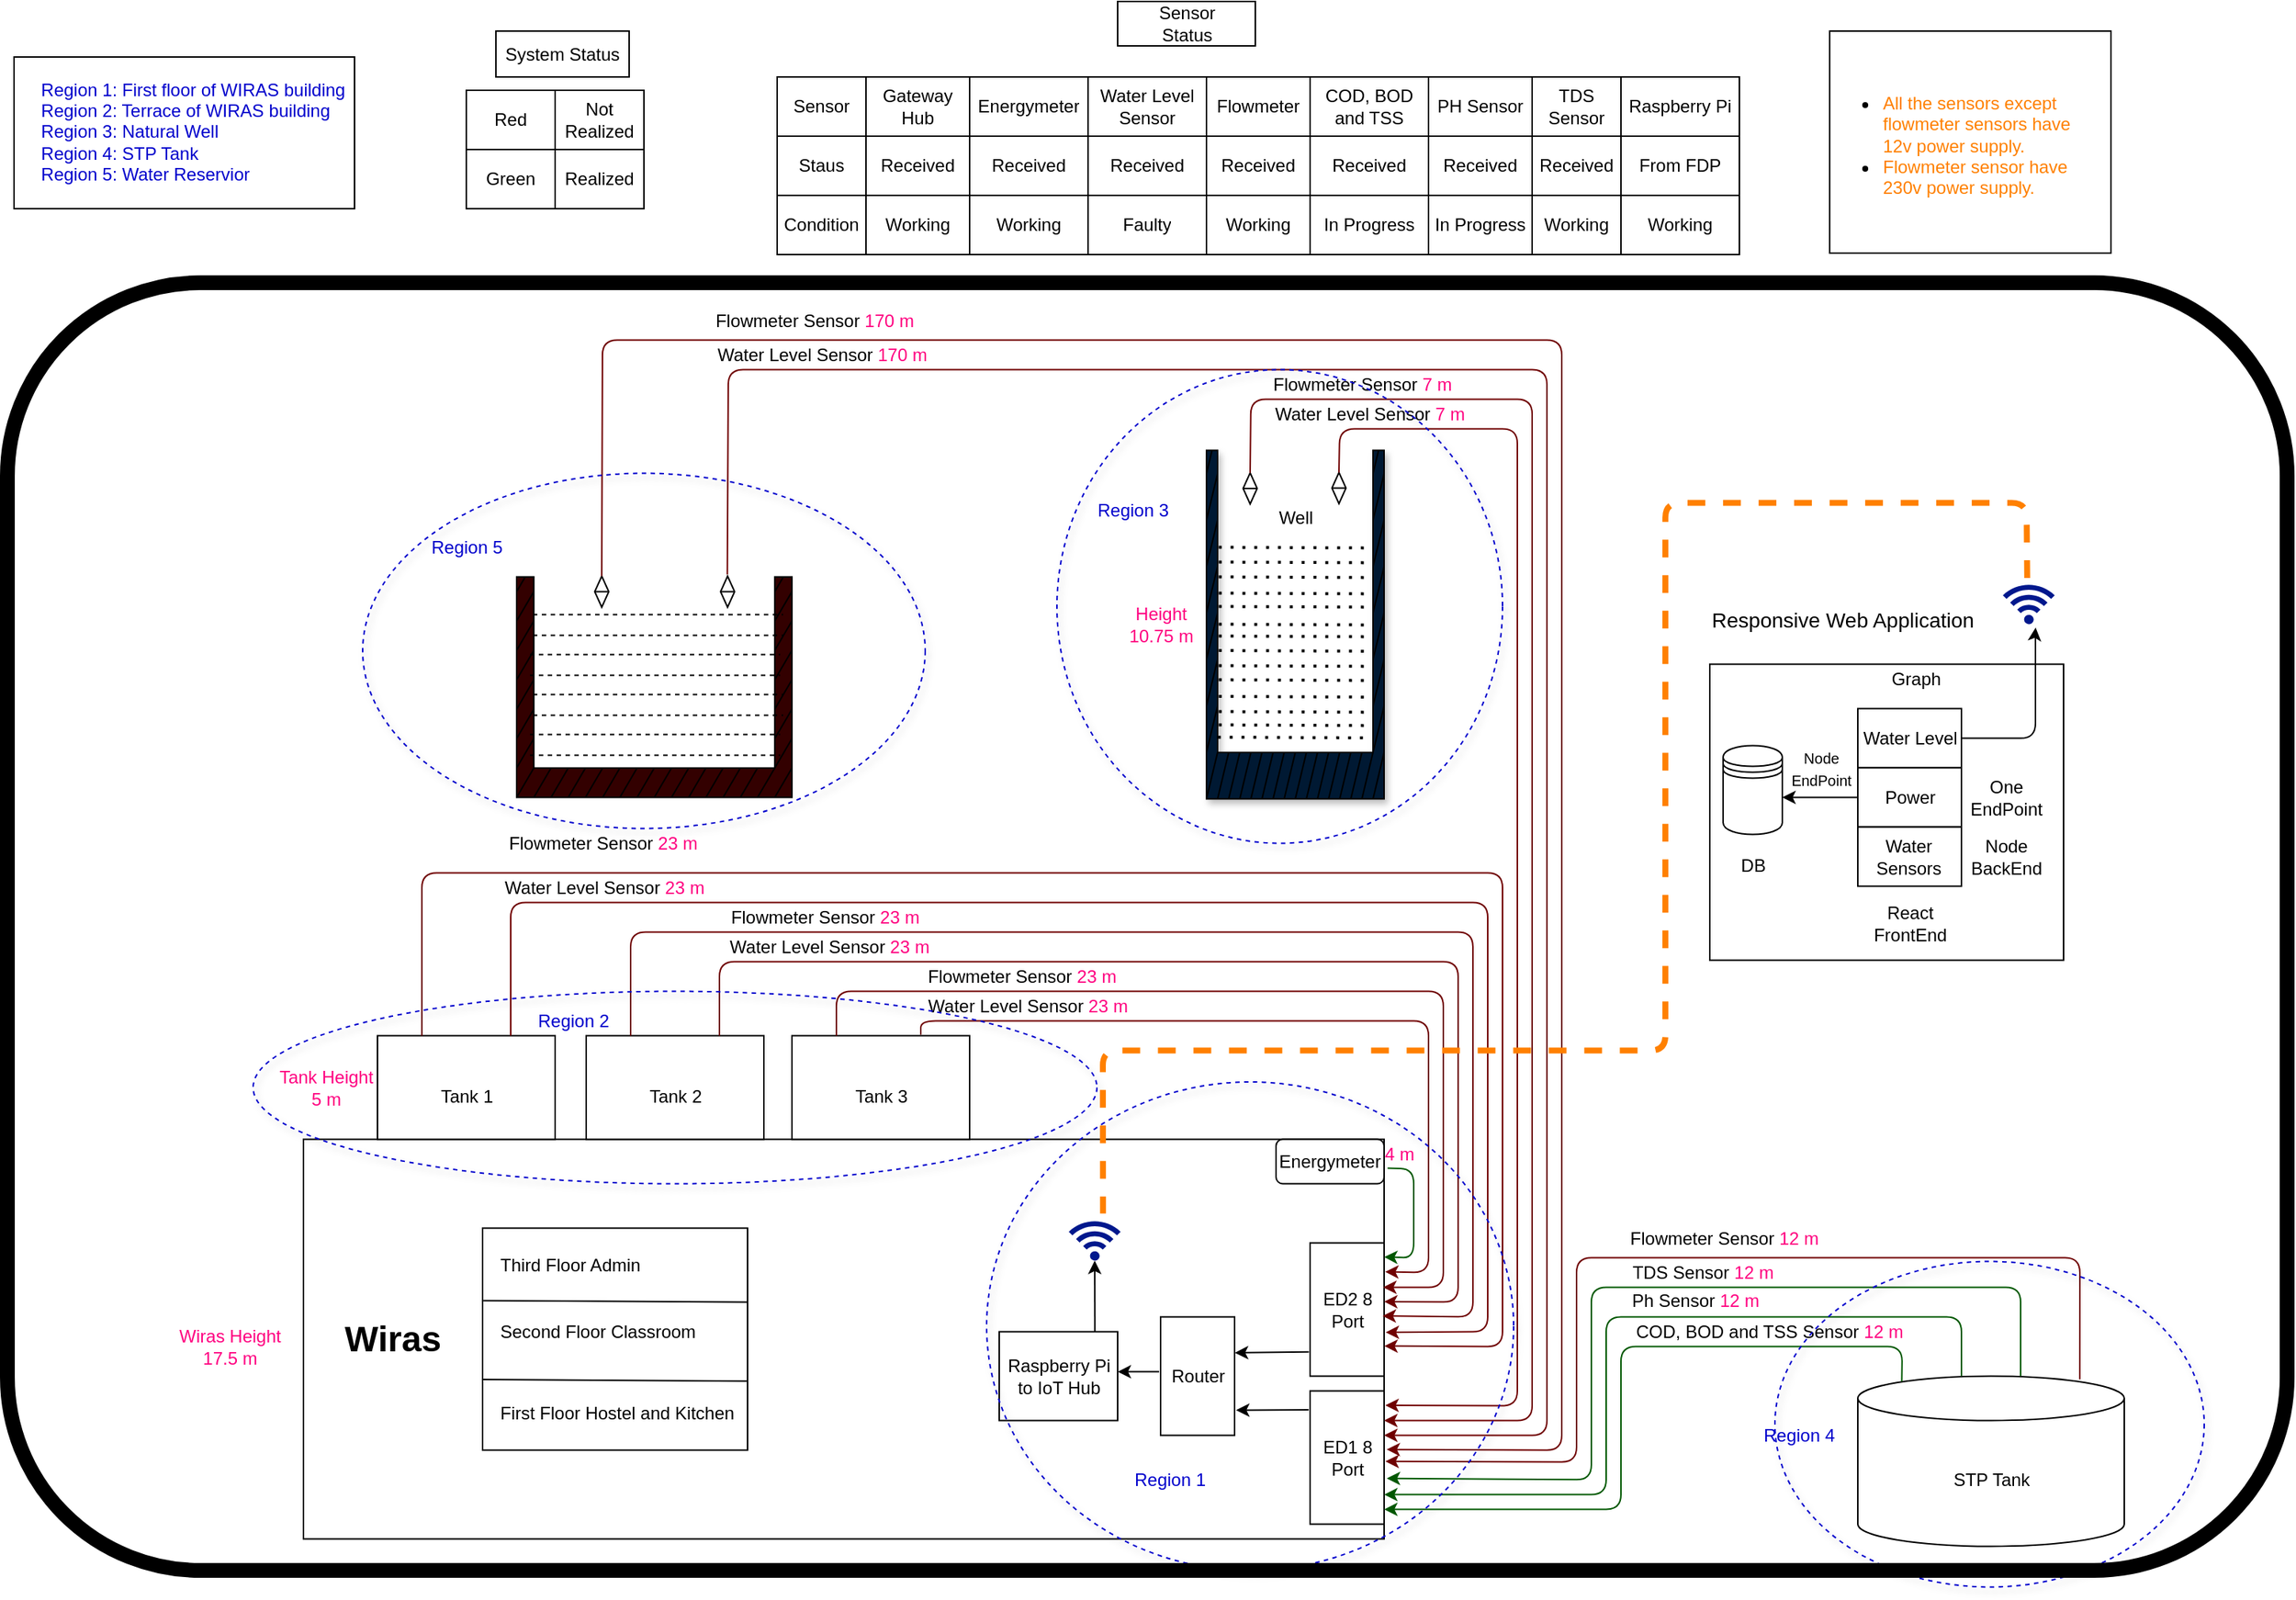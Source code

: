 <mxfile pages="1">
    <diagram id="kwumHu8r9ylj2fb_xfT_" name="Page-1">
        <mxGraphModel dx="2490" dy="956" grid="1" gridSize="10" guides="1" tooltips="1" connect="1" arrows="1" fold="1" page="1" pageScale="1" pageWidth="850" pageHeight="1100" background="#ffffff" math="0" shadow="0">
            <root>
                <mxCell id="0"/>
                <mxCell id="1" parent="0"/>
                <mxCell id="y8w2IBDmMbdYCL9vbUdV-152" value="" style="shape=mxgraph.pid.vessels.concrete_tank;html=1;align=center;verticalLabelPosition=bottom;verticalAlign=top;dashed=0;fillColor=#330000;" parent="1" vertex="1">
                    <mxGeometry x="-456" y="408.75" width="186" height="149" as="geometry"/>
                </mxCell>
                <mxCell id="y8w2IBDmMbdYCL9vbUdV-159" value="" style="shape=mxgraph.pid.vessels.concrete_tank;html=1;align=center;verticalLabelPosition=bottom;verticalAlign=top;dashed=0;shadow=1;fillColor=#001933;" parent="1" vertex="1">
                    <mxGeometry x="10" y="323.25" width="120" height="235.5" as="geometry"/>
                </mxCell>
                <mxCell id="y8w2IBDmMbdYCL9vbUdV-167" value="" style="endArrow=none;dashed=1;html=1;entryX=0.968;entryY=0.171;entryDx=0;entryDy=0;entryPerimeter=0;" parent="1" target="y8w2IBDmMbdYCL9vbUdV-152" edge="1">
                    <mxGeometry width="50" height="50" relative="1" as="geometry">
                        <mxPoint x="-445" y="434.25" as="sourcePoint"/>
                        <mxPoint x="-355" y="434.25" as="targetPoint"/>
                    </mxGeometry>
                </mxCell>
                <mxCell id="y8w2IBDmMbdYCL9vbUdV-168" value="" style="endArrow=none;dashed=1;html=1;entryX=0.968;entryY=0.171;entryDx=0;entryDy=0;entryPerimeter=0;" parent="1" edge="1">
                    <mxGeometry width="50" height="50" relative="1" as="geometry">
                        <mxPoint x="-445" y="448.25" as="sourcePoint"/>
                        <mxPoint x="-275.952" y="448.229" as="targetPoint"/>
                    </mxGeometry>
                </mxCell>
                <mxCell id="y8w2IBDmMbdYCL9vbUdV-169" value="" style="endArrow=none;dashed=1;html=1;entryX=0.968;entryY=0.171;entryDx=0;entryDy=0;entryPerimeter=0;" parent="1" edge="1">
                    <mxGeometry width="50" height="50" relative="1" as="geometry">
                        <mxPoint x="-447" y="461.25" as="sourcePoint"/>
                        <mxPoint x="-277.952" y="461.229" as="targetPoint"/>
                    </mxGeometry>
                </mxCell>
                <mxCell id="y8w2IBDmMbdYCL9vbUdV-170" value="" style="endArrow=none;dashed=1;html=1;entryX=0.968;entryY=0.171;entryDx=0;entryDy=0;entryPerimeter=0;" parent="1" edge="1">
                    <mxGeometry width="50" height="50" relative="1" as="geometry">
                        <mxPoint x="-447" y="475.25" as="sourcePoint"/>
                        <mxPoint x="-277.952" y="475.229" as="targetPoint"/>
                    </mxGeometry>
                </mxCell>
                <mxCell id="y8w2IBDmMbdYCL9vbUdV-171" value="" style="endArrow=none;dashed=1;html=1;entryX=0.968;entryY=0.171;entryDx=0;entryDy=0;entryPerimeter=0;" parent="1" edge="1">
                    <mxGeometry width="50" height="50" relative="1" as="geometry">
                        <mxPoint x="-445" y="488.25" as="sourcePoint"/>
                        <mxPoint x="-275.952" y="488.229" as="targetPoint"/>
                    </mxGeometry>
                </mxCell>
                <mxCell id="y8w2IBDmMbdYCL9vbUdV-172" value="" style="endArrow=none;dashed=1;html=1;entryX=0.968;entryY=0.171;entryDx=0;entryDy=0;entryPerimeter=0;" parent="1" edge="1">
                    <mxGeometry width="50" height="50" relative="1" as="geometry">
                        <mxPoint x="-445" y="502.25" as="sourcePoint"/>
                        <mxPoint x="-275.952" y="502.229" as="targetPoint"/>
                    </mxGeometry>
                </mxCell>
                <mxCell id="y8w2IBDmMbdYCL9vbUdV-173" value="" style="endArrow=none;dashed=1;html=1;entryX=0.968;entryY=0.171;entryDx=0;entryDy=0;entryPerimeter=0;" parent="1" edge="1">
                    <mxGeometry width="50" height="50" relative="1" as="geometry">
                        <mxPoint x="-447" y="515.25" as="sourcePoint"/>
                        <mxPoint x="-277.952" y="515.229" as="targetPoint"/>
                    </mxGeometry>
                </mxCell>
                <mxCell id="y8w2IBDmMbdYCL9vbUdV-174" value="" style="endArrow=none;dashed=1;html=1;entryX=0.968;entryY=0.171;entryDx=0;entryDy=0;entryPerimeter=0;" parent="1" edge="1">
                    <mxGeometry width="50" height="50" relative="1" as="geometry">
                        <mxPoint x="-447" y="529.25" as="sourcePoint"/>
                        <mxPoint x="-277.952" y="529.229" as="targetPoint"/>
                    </mxGeometry>
                </mxCell>
                <mxCell id="152" value="" style="rounded=0;whiteSpace=wrap;html=1;" parent="1" vertex="1">
                    <mxGeometry x="-600" y="788.75" width="730" height="270" as="geometry"/>
                </mxCell>
                <mxCell id="187" value="Wiras" style="text;strokeColor=none;fillColor=none;html=1;fontSize=24;fontStyle=1;verticalAlign=middle;align=center;" parent="1" vertex="1">
                    <mxGeometry x="-590" y="903.75" width="100" height="40" as="geometry"/>
                </mxCell>
                <mxCell id="201" value="Energymeter" style="rounded=1;whiteSpace=wrap;html=1;" parent="1" vertex="1">
                    <mxGeometry x="57" y="788.75" width="73" height="30" as="geometry"/>
                </mxCell>
                <mxCell id="211" value="" style="rounded=0;whiteSpace=wrap;html=1;" parent="1" vertex="1">
                    <mxGeometry x="-479" y="848.75" width="179" height="150" as="geometry"/>
                </mxCell>
                <mxCell id="212" value="Third Floor Admin" style="text;html=1;strokeColor=none;fillColor=none;align=left;verticalAlign=middle;whiteSpace=wrap;rounded=0;" parent="1" vertex="1">
                    <mxGeometry x="-469" y="858.75" width="239" height="30" as="geometry"/>
                </mxCell>
                <mxCell id="215" value="&lt;div&gt;&lt;span&gt;Second Floor Classroom&lt;/span&gt;&lt;/div&gt;" style="text;html=1;strokeColor=none;fillColor=none;align=left;verticalAlign=middle;whiteSpace=wrap;rounded=0;" parent="1" vertex="1">
                    <mxGeometry x="-469" y="903.75" width="229" height="30" as="geometry"/>
                </mxCell>
                <mxCell id="216" value="First Floor Hostel and Kitchen" style="text;html=1;strokeColor=none;fillColor=none;align=left;verticalAlign=middle;whiteSpace=wrap;rounded=0;" parent="1" vertex="1">
                    <mxGeometry x="-469" y="958.75" width="219" height="30" as="geometry"/>
                </mxCell>
                <mxCell id="292" value="" style="rounded=0;whiteSpace=wrap;html=1;" parent="1" vertex="1">
                    <mxGeometry x="431" y="40" width="190" height="150" as="geometry"/>
                </mxCell>
                <mxCell id="293" value="&lt;div&gt;&lt;font color=&quot;#ff8000&quot;&gt;&lt;br&gt;&lt;/font&gt;&lt;/div&gt;&lt;ul&gt;&lt;li&gt;&lt;span&gt;&lt;font color=&quot;#ff8000&quot;&gt;All the sensors except flowmeter sensors have 12v power supply.&lt;/font&gt;&lt;/span&gt;&lt;/li&gt;&lt;li&gt;&lt;span&gt;&lt;font color=&quot;#ff8000&quot;&gt;Flowmeter sensor have 230v power supply.&lt;/font&gt;&lt;/span&gt;&lt;/li&gt;&lt;/ul&gt;" style="text;html=1;strokeColor=none;fillColor=none;align=left;verticalAlign=middle;whiteSpace=wrap;rounded=0;" parent="1" vertex="1">
                    <mxGeometry x="425" y="50" width="176" height="120" as="geometry"/>
                </mxCell>
                <mxCell id="340" value="" style="rounded=0;whiteSpace=wrap;html=1;" parent="1" vertex="1">
                    <mxGeometry x="350" y="467.75" width="239" height="200" as="geometry"/>
                </mxCell>
                <mxCell id="341" value="" style="verticalLabelPosition=bottom;verticalAlign=top;html=1;shape=mxgraph.basic.rect;fillColor2=none;strokeWidth=1;size=20;indent=5;" parent="1" vertex="1">
                    <mxGeometry x="450" y="497.75" width="70" height="40" as="geometry"/>
                </mxCell>
                <mxCell id="342" style="edgeStyle=none;html=1;" parent="1" source="343" edge="1">
                    <mxGeometry relative="1" as="geometry">
                        <mxPoint x="399.0" y="557.75" as="targetPoint"/>
                    </mxGeometry>
                </mxCell>
                <mxCell id="343" value="" style="verticalLabelPosition=bottom;verticalAlign=top;html=1;shape=mxgraph.basic.rect;fillColor2=none;strokeWidth=1;size=20;indent=5;" parent="1" vertex="1">
                    <mxGeometry x="450" y="537.75" width="70" height="40" as="geometry"/>
                </mxCell>
                <mxCell id="344" value="" style="verticalLabelPosition=bottom;verticalAlign=top;html=1;shape=mxgraph.basic.rect;fillColor2=none;strokeWidth=1;size=20;indent=5;" parent="1" vertex="1">
                    <mxGeometry x="450" y="577.75" width="70" height="40" as="geometry"/>
                </mxCell>
                <mxCell id="345" value="DB" style="text;html=1;align=center;verticalAlign=middle;resizable=0;points=[];autosize=1;strokeColor=none;fillColor=none;" parent="1" vertex="1">
                    <mxGeometry x="364" y="593.75" width="30" height="20" as="geometry"/>
                </mxCell>
                <mxCell id="346" value="&lt;font style=&quot;font-size: 10px&quot;&gt;Node&lt;br&gt;EndPoint&lt;/font&gt;" style="text;html=1;align=center;verticalAlign=middle;resizable=0;points=[];autosize=1;strokeColor=none;fillColor=none;" parent="1" vertex="1">
                    <mxGeometry x="395" y="517.75" width="60" height="40" as="geometry"/>
                </mxCell>
                <mxCell id="347" value="Graph" style="text;html=1;align=center;verticalAlign=middle;resizable=0;points=[];autosize=1;strokeColor=none;fillColor=none;" parent="1" vertex="1">
                    <mxGeometry x="464" y="467.75" width="50" height="20" as="geometry"/>
                </mxCell>
                <mxCell id="348" value="Water Level" style="text;html=1;align=center;verticalAlign=middle;resizable=0;points=[];autosize=1;strokeColor=none;fillColor=none;" parent="1" vertex="1">
                    <mxGeometry x="445" y="507.75" width="80" height="20" as="geometry"/>
                </mxCell>
                <mxCell id="349" value="Power" style="text;html=1;align=center;verticalAlign=middle;resizable=0;points=[];autosize=1;strokeColor=none;fillColor=none;" parent="1" vertex="1">
                    <mxGeometry x="460" y="547.75" width="50" height="20" as="geometry"/>
                </mxCell>
                <mxCell id="350" value="Water &lt;br&gt;Sensors" style="text;html=1;align=center;verticalAlign=middle;resizable=0;points=[];autosize=1;strokeColor=none;fillColor=none;" parent="1" vertex="1">
                    <mxGeometry x="454" y="582.75" width="60" height="30" as="geometry"/>
                </mxCell>
                <mxCell id="351" value="Node&lt;br&gt;BackEnd" style="text;html=1;align=center;verticalAlign=middle;resizable=0;points=[];autosize=1;strokeColor=none;fillColor=none;" parent="1" vertex="1">
                    <mxGeometry x="520" y="582.75" width="60" height="30" as="geometry"/>
                </mxCell>
                <mxCell id="352" value="React &lt;br&gt;FrontEnd" style="text;html=1;align=center;verticalAlign=middle;resizable=0;points=[];autosize=1;strokeColor=none;fillColor=none;" parent="1" vertex="1">
                    <mxGeometry x="455" y="627.75" width="60" height="30" as="geometry"/>
                </mxCell>
                <mxCell id="353" value="One &lt;br&gt;EndPoint" style="text;html=1;align=center;verticalAlign=middle;resizable=0;points=[];autosize=1;strokeColor=none;fillColor=none;" parent="1" vertex="1">
                    <mxGeometry x="520" y="542.75" width="60" height="30" as="geometry"/>
                </mxCell>
                <mxCell id="354" value="" style="edgeStyle=segmentEdgeStyle;endArrow=classic;html=1;entryX=0.06;entryY=0.633;entryDx=0;entryDy=0;entryPerimeter=0;" parent="1" edge="1">
                    <mxGeometry width="50" height="50" relative="1" as="geometry">
                        <mxPoint x="520" y="517.75" as="sourcePoint"/>
                        <mxPoint x="570.155" y="443.01" as="targetPoint"/>
                        <Array as="points">
                            <mxPoint x="570" y="517.75"/>
                            <mxPoint x="570" y="444.75"/>
                            <mxPoint x="570" y="444.75"/>
                        </Array>
                    </mxGeometry>
                </mxCell>
                <mxCell id="355" value="" style="aspect=fixed;pointerEvents=1;shadow=0;dashed=0;html=1;strokeColor=none;labelPosition=center;verticalLabelPosition=bottom;verticalAlign=top;align=center;fillColor=#00188D;shape=mxgraph.mscae.enterprise.wireless_connection;rotation=-90;" parent="1" vertex="1">
                    <mxGeometry x="551" y="408.75" width="29" height="35" as="geometry"/>
                </mxCell>
                <mxCell id="356" value="" style="shape=datastore;whiteSpace=wrap;html=1;" parent="1" vertex="1">
                    <mxGeometry x="359" y="522.75" width="40" height="60" as="geometry"/>
                </mxCell>
                <mxCell id="357" value="&lt;font style=&quot;font-size: 14px&quot;&gt;Responsive Web Application&lt;/font&gt;" style="text;html=1;strokeColor=none;fillColor=none;align=center;verticalAlign=middle;whiteSpace=wrap;rounded=0;" parent="1" vertex="1">
                    <mxGeometry x="350" y="427.75" width="180" height="20" as="geometry"/>
                </mxCell>
                <mxCell id="403" value="" style="rounded=0;whiteSpace=wrap;html=1;" parent="1" vertex="1">
                    <mxGeometry x="-50" y="20" width="93" height="30" as="geometry"/>
                </mxCell>
                <mxCell id="404" value="Sensor Status" style="text;html=1;strokeColor=none;fillColor=none;align=center;verticalAlign=middle;whiteSpace=wrap;rounded=0;" parent="1" vertex="1">
                    <mxGeometry x="-33.5" y="20" width="60" height="30" as="geometry"/>
                </mxCell>
                <mxCell id="412" value="" style="shape=table;startSize=0;container=1;collapsible=0;childLayout=tableLayout;" parent="1" vertex="1">
                    <mxGeometry x="-490" y="80" width="120" height="80" as="geometry"/>
                </mxCell>
                <mxCell id="413" value="" style="shape=partialRectangle;collapsible=0;dropTarget=0;pointerEvents=0;fillColor=none;top=0;left=0;bottom=0;right=0;points=[[0,0.5],[1,0.5]];portConstraint=eastwest;" parent="412" vertex="1">
                    <mxGeometry width="120" height="40" as="geometry"/>
                </mxCell>
                <mxCell id="414" value="Red" style="shape=partialRectangle;html=1;whiteSpace=wrap;connectable=0;overflow=hidden;fillColor=none;top=0;left=0;bottom=0;right=0;pointerEvents=1;" parent="413" vertex="1">
                    <mxGeometry width="60" height="40" as="geometry">
                        <mxRectangle width="60" height="40" as="alternateBounds"/>
                    </mxGeometry>
                </mxCell>
                <mxCell id="415" value="Not Realized" style="shape=partialRectangle;html=1;whiteSpace=wrap;connectable=0;overflow=hidden;fillColor=none;top=0;left=0;bottom=0;right=0;pointerEvents=1;" parent="413" vertex="1">
                    <mxGeometry x="60" width="60" height="40" as="geometry">
                        <mxRectangle width="60" height="40" as="alternateBounds"/>
                    </mxGeometry>
                </mxCell>
                <mxCell id="416" value="" style="shape=partialRectangle;collapsible=0;dropTarget=0;pointerEvents=0;fillColor=none;top=0;left=0;bottom=0;right=0;points=[[0,0.5],[1,0.5]];portConstraint=eastwest;" parent="412" vertex="1">
                    <mxGeometry y="40" width="120" height="40" as="geometry"/>
                </mxCell>
                <mxCell id="417" value="Green" style="shape=partialRectangle;html=1;whiteSpace=wrap;connectable=0;overflow=hidden;fillColor=none;top=0;left=0;bottom=0;right=0;pointerEvents=1;" parent="416" vertex="1">
                    <mxGeometry width="60" height="40" as="geometry">
                        <mxRectangle width="60" height="40" as="alternateBounds"/>
                    </mxGeometry>
                </mxCell>
                <mxCell id="418" value="Realized" style="shape=partialRectangle;html=1;whiteSpace=wrap;connectable=0;overflow=hidden;fillColor=none;top=0;left=0;bottom=0;right=0;pointerEvents=1;" parent="416" vertex="1">
                    <mxGeometry x="60" width="60" height="40" as="geometry">
                        <mxRectangle width="60" height="40" as="alternateBounds"/>
                    </mxGeometry>
                </mxCell>
                <mxCell id="419" value="System Status" style="rounded=0;whiteSpace=wrap;html=1;" parent="1" vertex="1">
                    <mxGeometry x="-470" y="40" width="90" height="31" as="geometry"/>
                </mxCell>
                <mxCell id="424" value="" style="rounded=0;whiteSpace=wrap;html=1;" parent="1" vertex="1">
                    <mxGeometry x="-550" y="718.75" width="120" height="70" as="geometry"/>
                </mxCell>
                <mxCell id="425" value="" style="rounded=0;whiteSpace=wrap;html=1;" parent="1" vertex="1">
                    <mxGeometry x="-409" y="718.75" width="120" height="70" as="geometry"/>
                </mxCell>
                <mxCell id="426" value="" style="rounded=0;whiteSpace=wrap;html=1;" parent="1" vertex="1">
                    <mxGeometry x="-270" y="718.75" width="120" height="70" as="geometry"/>
                </mxCell>
                <mxCell id="427" value="Tank 1" style="text;html=1;align=center;verticalAlign=middle;resizable=0;points=[];autosize=1;strokeColor=none;fillColor=none;" parent="1" vertex="1">
                    <mxGeometry x="-515" y="749.75" width="50" height="20" as="geometry"/>
                </mxCell>
                <mxCell id="428" value="Tank 2" style="text;html=1;align=center;verticalAlign=middle;resizable=0;points=[];autosize=1;strokeColor=none;fillColor=none;" parent="1" vertex="1">
                    <mxGeometry x="-374" y="749.75" width="50" height="20" as="geometry"/>
                </mxCell>
                <mxCell id="429" value="Tank 3" style="text;html=1;align=center;verticalAlign=middle;resizable=0;points=[];autosize=1;strokeColor=none;fillColor=none;" parent="1" vertex="1">
                    <mxGeometry x="-235" y="749.75" width="50" height="20" as="geometry"/>
                </mxCell>
                <mxCell id="432" value="" style="rounded=0;whiteSpace=wrap;html=1;" parent="1" vertex="1">
                    <mxGeometry x="80" y="958.75" width="50" height="90" as="geometry"/>
                </mxCell>
                <mxCell id="434" value="ED1 8 &lt;br&gt;Port" style="text;html=1;align=center;verticalAlign=middle;resizable=0;points=[];autosize=1;strokeColor=none;fillColor=none;" parent="1" vertex="1">
                    <mxGeometry x="80" y="988.75" width="50" height="30" as="geometry"/>
                </mxCell>
                <mxCell id="435" value="" style="rounded=0;whiteSpace=wrap;html=1;" parent="1" vertex="1">
                    <mxGeometry x="80" y="858.75" width="50" height="90" as="geometry"/>
                </mxCell>
                <mxCell id="436" value="ED2 8 &lt;br&gt;Port" style="text;html=1;align=center;verticalAlign=middle;resizable=0;points=[];autosize=1;strokeColor=none;fillColor=none;" parent="1" vertex="1">
                    <mxGeometry x="80" y="888.75" width="50" height="30" as="geometry"/>
                </mxCell>
                <mxCell id="439" value="" style="endArrow=classic;html=1;exitX=0.725;exitY=-0.009;exitDx=0;exitDy=0;exitPerimeter=0;entryX=1.014;entryY=0.217;entryDx=0;entryDy=0;entryPerimeter=0;fillColor=#a20025;strokeColor=#6F0000;" parent="1" source="426" target="435" edge="1">
                    <mxGeometry width="50" height="50" relative="1" as="geometry">
                        <mxPoint x="-180" y="708.75" as="sourcePoint"/>
                        <mxPoint x="160" y="928.75" as="targetPoint"/>
                        <Array as="points">
                            <mxPoint x="-183" y="708.75"/>
                            <mxPoint x="160" y="708.75"/>
                            <mxPoint x="160" y="878.75"/>
                        </Array>
                    </mxGeometry>
                </mxCell>
                <mxCell id="440" value="" style="endArrow=classic;html=1;exitX=0.25;exitY=0;exitDx=0;exitDy=0;entryX=0.987;entryY=0;entryDx=0;entryDy=0;entryPerimeter=0;fillColor=#a20025;strokeColor=#6F0000;" parent="1" source="426" target="436" edge="1">
                    <mxGeometry width="50" height="50" relative="1" as="geometry">
                        <mxPoint x="-210" y="708.75" as="sourcePoint"/>
                        <mxPoint x="170" y="938.75" as="targetPoint"/>
                        <Array as="points">
                            <mxPoint x="-240" y="688.75"/>
                            <mxPoint x="170" y="688.75"/>
                            <mxPoint x="170" y="888.75"/>
                        </Array>
                    </mxGeometry>
                </mxCell>
                <mxCell id="441" value="" style="endArrow=classic;html=1;exitX=0.75;exitY=0;exitDx=0;exitDy=0;entryX=1;entryY=0.322;entryDx=0;entryDy=0;entryPerimeter=0;fillColor=#a20025;strokeColor=#6F0000;" parent="1" source="425" target="436" edge="1">
                    <mxGeometry width="50" height="50" relative="1" as="geometry">
                        <mxPoint x="-320" y="668.75" as="sourcePoint"/>
                        <mxPoint x="180" y="938.75" as="targetPoint"/>
                        <Array as="points">
                            <mxPoint x="-319" y="668.75"/>
                            <mxPoint x="180" y="668.75"/>
                            <mxPoint x="180" y="898.75"/>
                        </Array>
                    </mxGeometry>
                </mxCell>
                <mxCell id="442" value="" style="endArrow=classic;html=1;exitX=0.25;exitY=0;exitDx=0;exitDy=0;entryX=0.98;entryY=0.644;entryDx=0;entryDy=0;entryPerimeter=0;fillColor=#a20025;strokeColor=#6F0000;" parent="1" source="425" target="436" edge="1">
                    <mxGeometry width="50" height="50" relative="1" as="geometry">
                        <mxPoint x="-374" y="678.75" as="sourcePoint"/>
                        <mxPoint x="190" y="968.75" as="targetPoint"/>
                        <Array as="points">
                            <mxPoint x="-379" y="648.75"/>
                            <mxPoint x="190" y="648.75"/>
                            <mxPoint x="190" y="908.75"/>
                        </Array>
                    </mxGeometry>
                </mxCell>
                <mxCell id="443" value="" style="endArrow=classic;html=1;exitX=0.75;exitY=0;exitDx=0;exitDy=0;entryX=1.021;entryY=1.014;entryDx=0;entryDy=0;entryPerimeter=0;fillColor=#a20025;strokeColor=#6F0000;" parent="1" source="424" target="436" edge="1">
                    <mxGeometry width="50" height="50" relative="1" as="geometry">
                        <mxPoint x="-459" y="708.75" as="sourcePoint"/>
                        <mxPoint x="200" y="968.75" as="targetPoint"/>
                        <Array as="points">
                            <mxPoint x="-460" y="628.75"/>
                            <mxPoint x="200" y="628.75"/>
                            <mxPoint x="200" y="918.75"/>
                        </Array>
                    </mxGeometry>
                </mxCell>
                <mxCell id="444" value="" style="endArrow=classic;html=1;exitX=0.25;exitY=0;exitDx=0;exitDy=0;entryX=1.003;entryY=0.774;entryDx=0;entryDy=0;entryPerimeter=0;fillColor=#a20025;strokeColor=#6F0000;" parent="1" source="424" target="435" edge="1">
                    <mxGeometry width="50" height="50" relative="1" as="geometry">
                        <mxPoint x="-519" y="688.75" as="sourcePoint"/>
                        <mxPoint x="210" y="938.75" as="targetPoint"/>
                        <Array as="points">
                            <mxPoint x="-520" y="608.75"/>
                            <mxPoint x="210" y="608.75"/>
                            <mxPoint x="210" y="928.75"/>
                        </Array>
                    </mxGeometry>
                </mxCell>
                <mxCell id="446" value="" style="endArrow=none;dashed=1;html=1;dashPattern=1 3;strokeWidth=2;entryX=0.926;entryY=0.825;entryDx=0;entryDy=0;entryPerimeter=0;exitX=0.064;exitY=0.823;exitDx=0;exitDy=0;exitPerimeter=0;" parent="1" source="y8w2IBDmMbdYCL9vbUdV-159" target="y8w2IBDmMbdYCL9vbUdV-159" edge="1">
                    <mxGeometry width="50" height="50" relative="1" as="geometry">
                        <mxPoint x="30" y="468.75" as="sourcePoint"/>
                        <mxPoint x="80" y="418.75" as="targetPoint"/>
                    </mxGeometry>
                </mxCell>
                <mxCell id="447" value="" style="endArrow=none;dashed=1;html=1;dashPattern=1 3;strokeWidth=2;entryX=0.926;entryY=0.825;entryDx=0;entryDy=0;entryPerimeter=0;exitX=0.064;exitY=0.823;exitDx=0;exitDy=0;exitPerimeter=0;" parent="1" edge="1">
                    <mxGeometry width="50" height="50" relative="1" as="geometry">
                        <mxPoint x="18.28" y="508.747" as="sourcePoint"/>
                        <mxPoint x="121.72" y="509.218" as="targetPoint"/>
                    </mxGeometry>
                </mxCell>
                <mxCell id="448" value="" style="endArrow=none;dashed=1;html=1;dashPattern=1 3;strokeWidth=2;entryX=0.926;entryY=0.825;entryDx=0;entryDy=0;entryPerimeter=0;exitX=0.064;exitY=0.823;exitDx=0;exitDy=0;exitPerimeter=0;" parent="1" edge="1">
                    <mxGeometry width="50" height="50" relative="1" as="geometry">
                        <mxPoint x="18.28" y="499.747" as="sourcePoint"/>
                        <mxPoint x="121.72" y="500.218" as="targetPoint"/>
                    </mxGeometry>
                </mxCell>
                <mxCell id="449" value="" style="endArrow=none;dashed=1;html=1;dashPattern=1 3;strokeWidth=2;entryX=0.926;entryY=0.825;entryDx=0;entryDy=0;entryPerimeter=0;exitX=0.064;exitY=0.823;exitDx=0;exitDy=0;exitPerimeter=0;" parent="1" edge="1">
                    <mxGeometry width="50" height="50" relative="1" as="geometry">
                        <mxPoint x="18.28" y="489.517" as="sourcePoint"/>
                        <mxPoint x="121.72" y="489.988" as="targetPoint"/>
                    </mxGeometry>
                </mxCell>
                <mxCell id="450" value="" style="endArrow=none;dashed=1;html=1;dashPattern=1 3;strokeWidth=2;entryX=0.926;entryY=0.825;entryDx=0;entryDy=0;entryPerimeter=0;exitX=0.064;exitY=0.823;exitDx=0;exitDy=0;exitPerimeter=0;" parent="1" edge="1">
                    <mxGeometry width="50" height="50" relative="1" as="geometry">
                        <mxPoint x="18.28" y="478.276" as="sourcePoint"/>
                        <mxPoint x="121.72" y="478.748" as="targetPoint"/>
                    </mxGeometry>
                </mxCell>
                <mxCell id="451" value="" style="endArrow=none;dashed=1;html=1;dashPattern=1 3;strokeWidth=2;entryX=0.926;entryY=0.825;entryDx=0;entryDy=0;entryPerimeter=0;exitX=0.064;exitY=0.823;exitDx=0;exitDy=0;exitPerimeter=0;" parent="1" edge="1">
                    <mxGeometry width="50" height="50" relative="1" as="geometry">
                        <mxPoint x="18.28" y="468.747" as="sourcePoint"/>
                        <mxPoint x="121.72" y="469.218" as="targetPoint"/>
                    </mxGeometry>
                </mxCell>
                <mxCell id="452" value="" style="endArrow=none;dashed=1;html=1;dashPattern=1 3;strokeWidth=2;entryX=0.926;entryY=0.825;entryDx=0;entryDy=0;entryPerimeter=0;exitX=0.064;exitY=0.823;exitDx=0;exitDy=0;exitPerimeter=0;" parent="1" edge="1">
                    <mxGeometry width="50" height="50" relative="1" as="geometry">
                        <mxPoint x="18.28" y="458.517" as="sourcePoint"/>
                        <mxPoint x="121.72" y="458.988" as="targetPoint"/>
                    </mxGeometry>
                </mxCell>
                <mxCell id="453" value="" style="endArrow=none;dashed=1;html=1;dashPattern=1 3;strokeWidth=2;entryX=0.926;entryY=0.825;entryDx=0;entryDy=0;entryPerimeter=0;exitX=0.064;exitY=0.823;exitDx=0;exitDy=0;exitPerimeter=0;" parent="1" edge="1">
                    <mxGeometry width="50" height="50" relative="1" as="geometry">
                        <mxPoint x="18.28" y="448.746" as="sourcePoint"/>
                        <mxPoint x="121.72" y="449.217" as="targetPoint"/>
                    </mxGeometry>
                </mxCell>
                <mxCell id="454" value="" style="endArrow=none;dashed=1;html=1;dashPattern=1 3;strokeWidth=2;entryX=0.926;entryY=0.825;entryDx=0;entryDy=0;entryPerimeter=0;exitX=0.064;exitY=0.823;exitDx=0;exitDy=0;exitPerimeter=0;" parent="1" edge="1">
                    <mxGeometry width="50" height="50" relative="1" as="geometry">
                        <mxPoint x="18.28" y="440.766" as="sourcePoint"/>
                        <mxPoint x="121.72" y="441.237" as="targetPoint"/>
                    </mxGeometry>
                </mxCell>
                <mxCell id="455" value="" style="endArrow=none;dashed=1;html=1;dashPattern=1 3;strokeWidth=2;entryX=0.926;entryY=0.825;entryDx=0;entryDy=0;entryPerimeter=0;exitX=0.064;exitY=0.823;exitDx=0;exitDy=0;exitPerimeter=0;" parent="1" edge="1">
                    <mxGeometry width="50" height="50" relative="1" as="geometry">
                        <mxPoint x="18.28" y="428.746" as="sourcePoint"/>
                        <mxPoint x="121.72" y="429.217" as="targetPoint"/>
                    </mxGeometry>
                </mxCell>
                <mxCell id="456" value="" style="endArrow=none;dashed=1;html=1;dashPattern=1 3;strokeWidth=2;entryX=0.926;entryY=0.825;entryDx=0;entryDy=0;entryPerimeter=0;exitX=0.064;exitY=0.823;exitDx=0;exitDy=0;exitPerimeter=0;" parent="1" edge="1">
                    <mxGeometry width="50" height="50" relative="1" as="geometry">
                        <mxPoint x="18.28" y="419.746" as="sourcePoint"/>
                        <mxPoint x="121.72" y="420.217" as="targetPoint"/>
                    </mxGeometry>
                </mxCell>
                <mxCell id="457" value="" style="endArrow=none;dashed=1;html=1;dashPattern=1 3;strokeWidth=2;entryX=0.926;entryY=0.825;entryDx=0;entryDy=0;entryPerimeter=0;exitX=0.064;exitY=0.823;exitDx=0;exitDy=0;exitPerimeter=0;" parent="1" edge="1">
                    <mxGeometry width="50" height="50" relative="1" as="geometry">
                        <mxPoint x="18.28" y="408.746" as="sourcePoint"/>
                        <mxPoint x="121.72" y="409.217" as="targetPoint"/>
                    </mxGeometry>
                </mxCell>
                <mxCell id="458" value="" style="endArrow=none;dashed=1;html=1;dashPattern=1 3;strokeWidth=2;entryX=0.926;entryY=0.825;entryDx=0;entryDy=0;entryPerimeter=0;exitX=0.064;exitY=0.823;exitDx=0;exitDy=0;exitPerimeter=0;" parent="1" edge="1">
                    <mxGeometry width="50" height="50" relative="1" as="geometry">
                        <mxPoint x="18.28" y="398.746" as="sourcePoint"/>
                        <mxPoint x="121.72" y="399.217" as="targetPoint"/>
                    </mxGeometry>
                </mxCell>
                <mxCell id="459" value="" style="endArrow=none;dashed=1;html=1;dashPattern=1 3;strokeWidth=2;entryX=0.926;entryY=0.825;entryDx=0;entryDy=0;entryPerimeter=0;exitX=0.064;exitY=0.823;exitDx=0;exitDy=0;exitPerimeter=0;" parent="1" edge="1">
                    <mxGeometry width="50" height="50" relative="1" as="geometry">
                        <mxPoint x="18.28" y="388.746" as="sourcePoint"/>
                        <mxPoint x="121.72" y="389.217" as="targetPoint"/>
                    </mxGeometry>
                </mxCell>
                <mxCell id="460" value="Well" style="text;html=1;align=center;verticalAlign=middle;resizable=0;points=[];autosize=1;strokeColor=none;fillColor=none;" parent="1" vertex="1">
                    <mxGeometry x="50" y="358.75" width="40" height="20" as="geometry"/>
                </mxCell>
                <mxCell id="461" value="" style="shape=sortShape;perimeter=rhombusPerimeter;whiteSpace=wrap;html=1;rotation=90;direction=south;" parent="1" vertex="1">
                    <mxGeometry x="-409" y="414" width="21" height="9.5" as="geometry"/>
                </mxCell>
                <mxCell id="462" value="" style="shape=sortShape;perimeter=rhombusPerimeter;whiteSpace=wrap;html=1;rotation=90;direction=south;" parent="1" vertex="1">
                    <mxGeometry x="-324" y="414" width="21" height="9.5" as="geometry"/>
                </mxCell>
                <mxCell id="463" value="" style="shape=sortShape;perimeter=rhombusPerimeter;whiteSpace=wrap;html=1;rotation=90;direction=south;" parent="1" vertex="1">
                    <mxGeometry x="29" y="344.25" width="21" height="9.5" as="geometry"/>
                </mxCell>
                <mxCell id="464" value="" style="shape=sortShape;perimeter=rhombusPerimeter;whiteSpace=wrap;html=1;rotation=90;direction=south;" parent="1" vertex="1">
                    <mxGeometry x="89" y="344" width="21" height="9.5" as="geometry"/>
                </mxCell>
                <mxCell id="467" value="" style="endArrow=classic;html=1;exitX=0.5;exitY=1;exitDx=0;exitDy=0;entryX=1.017;entryY=0.108;entryDx=0;entryDy=0;entryPerimeter=0;fillColor=#a20025;strokeColor=#6F0000;" parent="1" source="464" target="432" edge="1">
                    <mxGeometry width="50" height="50" relative="1" as="geometry">
                        <mxPoint x="100" y="318.75" as="sourcePoint"/>
                        <mxPoint x="220" y="1018.937" as="targetPoint"/>
                        <Array as="points">
                            <mxPoint x="100" y="308.75"/>
                            <mxPoint x="220" y="308.75"/>
                            <mxPoint x="220" y="968.75"/>
                        </Array>
                    </mxGeometry>
                </mxCell>
                <mxCell id="468" value="" style="endArrow=classic;html=1;exitX=0.5;exitY=1;exitDx=0;exitDy=0;entryX=1;entryY=0.222;entryDx=0;entryDy=0;entryPerimeter=0;fillColor=#a20025;strokeColor=#6F0000;" parent="1" source="463" target="432" edge="1">
                    <mxGeometry width="50" height="50" relative="1" as="geometry">
                        <mxPoint x="40" y="298.75" as="sourcePoint"/>
                        <mxPoint x="230" y="1018.75" as="targetPoint"/>
                        <Array as="points">
                            <mxPoint x="40" y="288.75"/>
                            <mxPoint x="230" y="288.75"/>
                            <mxPoint x="230" y="978.75"/>
                        </Array>
                    </mxGeometry>
                </mxCell>
                <mxCell id="469" value="" style="endArrow=classic;html=1;exitX=0.518;exitY=1.056;exitDx=0;exitDy=0;exitPerimeter=0;entryX=1;entryY=0;entryDx=0;entryDy=0;entryPerimeter=0;fillColor=#a20025;strokeColor=#6F0000;" parent="1" source="462" target="434" edge="1">
                    <mxGeometry width="50" height="50" relative="1" as="geometry">
                        <mxPoint x="-310" y="378.75" as="sourcePoint"/>
                        <mxPoint x="240" y="1044.451" as="targetPoint"/>
                        <Array as="points">
                            <mxPoint x="-313" y="268.75"/>
                            <mxPoint x="240" y="268.75"/>
                            <mxPoint x="240" y="988.75"/>
                        </Array>
                    </mxGeometry>
                </mxCell>
                <mxCell id="470" value="" style="endArrow=classic;html=1;exitX=0.5;exitY=1;exitDx=0;exitDy=0;entryX=1.034;entryY=0.318;entryDx=0;entryDy=0;entryPerimeter=0;fillColor=#a20025;strokeColor=#6F0000;" parent="1" source="461" target="434" edge="1">
                    <mxGeometry width="50" height="50" relative="1" as="geometry">
                        <mxPoint x="-399" y="288.75" as="sourcePoint"/>
                        <mxPoint x="250" y="1028.75" as="targetPoint"/>
                        <Array as="points">
                            <mxPoint x="-398" y="248.75"/>
                            <mxPoint x="250" y="248.75"/>
                            <mxPoint x="250" y="998.75"/>
                        </Array>
                    </mxGeometry>
                </mxCell>
                <mxCell id="471" value="" style="shape=cylinder3;whiteSpace=wrap;html=1;boundedLbl=1;backgroundOutline=1;size=15;" parent="1" vertex="1">
                    <mxGeometry x="450" y="948.75" width="180" height="115" as="geometry"/>
                </mxCell>
                <mxCell id="472" value="" style="endArrow=classic;html=1;exitX=0.833;exitY=0.019;exitDx=0;exitDy=0;exitPerimeter=0;entryX=1.018;entryY=0.587;entryDx=0;entryDy=0;entryPerimeter=0;fillColor=#a20025;strokeColor=#6F0000;" parent="1" source="471" target="434" edge="1">
                    <mxGeometry width="50" height="50" relative="1" as="geometry">
                        <mxPoint x="610" y="918.75" as="sourcePoint"/>
                        <mxPoint x="230" y="1006.75" as="targetPoint"/>
                        <Array as="points">
                            <mxPoint x="600" y="868.75"/>
                            <mxPoint x="260" y="868.75"/>
                            <mxPoint x="260" y="1006.75"/>
                        </Array>
                    </mxGeometry>
                </mxCell>
                <mxCell id="473" value="" style="endArrow=classic;html=1;exitX=0.611;exitY=0;exitDx=0;exitDy=0;exitPerimeter=0;entryX=1.036;entryY=0.969;entryDx=0;entryDy=0;entryPerimeter=0;fillColor=#008a00;strokeColor=#005700;" parent="1" source="471" target="434" edge="1">
                    <mxGeometry width="50" height="50" relative="1" as="geometry">
                        <mxPoint x="440" y="938.5" as="sourcePoint"/>
                        <mxPoint x="250" y="1018.75" as="targetPoint"/>
                        <Array as="points">
                            <mxPoint x="560" y="888.75"/>
                            <mxPoint x="270" y="888.75"/>
                            <mxPoint x="270" y="1018.75"/>
                        </Array>
                    </mxGeometry>
                </mxCell>
                <mxCell id="474" value="" style="endArrow=classic;html=1;exitX=0.389;exitY=0;exitDx=0;exitDy=0;exitPerimeter=0;entryX=1;entryY=0.778;entryDx=0;entryDy=0;entryPerimeter=0;fillColor=#008a00;strokeColor=#005700;" parent="1" source="471" target="432" edge="1">
                    <mxGeometry width="50" height="50" relative="1" as="geometry">
                        <mxPoint x="490" y="948.75" as="sourcePoint"/>
                        <mxPoint x="260" y="1028.75" as="targetPoint"/>
                        <Array as="points">
                            <mxPoint x="520" y="908.75"/>
                            <mxPoint x="280" y="908.75"/>
                            <mxPoint x="280" y="1028.75"/>
                        </Array>
                    </mxGeometry>
                </mxCell>
                <mxCell id="475" value="" style="endArrow=classic;html=1;exitX=0.165;exitY=0.032;exitDx=0;exitDy=0;exitPerimeter=0;entryX=1;entryY=0.889;entryDx=0;entryDy=0;entryPerimeter=0;fillColor=#008a00;strokeColor=#005700;" parent="1" source="471" target="432" edge="1">
                    <mxGeometry width="50" height="50" relative="1" as="geometry">
                        <mxPoint x="480" y="948.75" as="sourcePoint"/>
                        <mxPoint x="260" y="1038.75" as="targetPoint"/>
                        <Array as="points">
                            <mxPoint x="480" y="928.75"/>
                            <mxPoint x="290" y="928.75"/>
                            <mxPoint x="290" y="1038.75"/>
                        </Array>
                    </mxGeometry>
                </mxCell>
                <mxCell id="477" value="STP Tank" style="text;html=1;align=center;verticalAlign=middle;resizable=0;points=[];autosize=1;strokeColor=none;fillColor=none;" parent="1" vertex="1">
                    <mxGeometry x="505" y="1008.75" width="70" height="20" as="geometry"/>
                </mxCell>
                <mxCell id="478" value="Flowmeter Sensor &lt;font color=&quot;#ff0080&quot;&gt;12 m&lt;/font&gt;" style="text;html=1;strokeColor=none;fillColor=none;align=center;verticalAlign=middle;whiteSpace=wrap;rounded=0;" parent="1" vertex="1">
                    <mxGeometry x="290" y="841.25" width="140" height="30" as="geometry"/>
                </mxCell>
                <mxCell id="479" value="TDS Sensor &lt;font color=&quot;#ff0080&quot;&gt;12 m&lt;/font&gt;" style="text;html=1;align=center;verticalAlign=middle;resizable=0;points=[];autosize=1;strokeColor=none;fillColor=none;" parent="1" vertex="1">
                    <mxGeometry x="290" y="868.75" width="110" height="20" as="geometry"/>
                </mxCell>
                <mxCell id="481" value="Ph Sensor &lt;font color=&quot;#ff0080&quot;&gt;12 m&lt;/font&gt;" style="text;html=1;align=center;verticalAlign=middle;resizable=0;points=[];autosize=1;strokeColor=none;fillColor=none;" parent="1" vertex="1">
                    <mxGeometry x="290" y="888.25" width="100" height="20" as="geometry"/>
                </mxCell>
                <mxCell id="482" value="COD, BOD and TSS Sensor &lt;font color=&quot;#ff0080&quot;&gt;12 m&lt;/font&gt;" style="text;html=1;align=center;verticalAlign=middle;resizable=0;points=[];autosize=1;strokeColor=none;fillColor=none;" parent="1" vertex="1">
                    <mxGeometry x="290" y="908.75" width="200" height="20" as="geometry"/>
                </mxCell>
                <mxCell id="483" value="" style="rounded=0;whiteSpace=wrap;html=1;" parent="1" vertex="1">
                    <mxGeometry x="-21" y="908.75" width="50" height="80" as="geometry"/>
                </mxCell>
                <mxCell id="484" value="Router" style="text;html=1;align=center;verticalAlign=middle;resizable=0;points=[];autosize=1;strokeColor=none;fillColor=none;" parent="1" vertex="1">
                    <mxGeometry x="-21" y="938.5" width="50" height="20" as="geometry"/>
                </mxCell>
                <mxCell id="485" value="" style="endArrow=classic;html=1;exitX=-0.019;exitY=0.142;exitDx=0;exitDy=0;exitPerimeter=0;" parent="1" source="432" edge="1">
                    <mxGeometry width="50" height="50" relative="1" as="geometry">
                        <mxPoint x="-100" y="1008.75" as="sourcePoint"/>
                        <mxPoint x="30" y="971.75" as="targetPoint"/>
                    </mxGeometry>
                </mxCell>
                <mxCell id="486" value="" style="endArrow=classic;html=1;exitX=-0.016;exitY=0.818;exitDx=0;exitDy=0;exitPerimeter=0;entryX=0.992;entryY=0.848;entryDx=0;entryDy=0;entryPerimeter=0;" parent="1" source="435" edge="1">
                    <mxGeometry width="50" height="50" relative="1" as="geometry">
                        <mxPoint x="80.0" y="933.75" as="sourcePoint"/>
                        <mxPoint x="29.2" y="932.96" as="targetPoint"/>
                    </mxGeometry>
                </mxCell>
                <mxCell id="487" value="" style="rounded=0;whiteSpace=wrap;html=1;" parent="1" vertex="1">
                    <mxGeometry x="-130" y="918.75" width="80" height="60" as="geometry"/>
                </mxCell>
                <mxCell id="488" value="&lt;span&gt;Raspberry Pi &lt;br&gt;to IoT Hub&lt;/span&gt;" style="text;html=1;align=center;verticalAlign=middle;resizable=0;points=[];autosize=1;strokeColor=none;fillColor=none;" parent="1" vertex="1">
                    <mxGeometry x="-130" y="933.5" width="80" height="30" as="geometry"/>
                </mxCell>
                <mxCell id="489" value="" style="endArrow=classic;html=1;exitX=-0.02;exitY=0.363;exitDx=0;exitDy=0;exitPerimeter=0;entryX=1;entryY=0.409;entryDx=0;entryDy=0;entryPerimeter=0;" parent="1" source="484" target="488" edge="1">
                    <mxGeometry width="50" height="50" relative="1" as="geometry">
                        <mxPoint x="-130" y="988.75" as="sourcePoint"/>
                        <mxPoint x="-80" y="938.75" as="targetPoint"/>
                    </mxGeometry>
                </mxCell>
                <mxCell id="490" value="Flowmeter Sensor &lt;font color=&quot;#ff0080&quot;&gt;170 m&lt;/font&gt;" style="text;html=1;align=center;verticalAlign=middle;resizable=0;points=[];autosize=1;strokeColor=none;fillColor=none;" parent="1" vertex="1">
                    <mxGeometry x="-330" y="226.25" width="150" height="20" as="geometry"/>
                </mxCell>
                <mxCell id="491" value="Water Level Sensor &lt;font color=&quot;#ff0080&quot;&gt;170 m&lt;/font&gt;" style="text;html=1;align=center;verticalAlign=middle;resizable=0;points=[];autosize=1;strokeColor=none;fillColor=none;" parent="1" vertex="1">
                    <mxGeometry x="-330" y="248.75" width="160" height="20" as="geometry"/>
                </mxCell>
                <mxCell id="492" value="Flowmeter Sensor &lt;font color=&quot;#ff0080&quot;&gt;7 m&lt;/font&gt;" style="text;html=1;align=center;verticalAlign=middle;resizable=0;points=[];autosize=1;strokeColor=none;fillColor=none;" parent="1" vertex="1">
                    <mxGeometry x="45" y="268.75" width="140" height="20" as="geometry"/>
                </mxCell>
                <mxCell id="493" value="Water Level Sensor &lt;font color=&quot;#ff0080&quot;&gt;7 m&lt;/font&gt;" style="text;html=1;align=center;verticalAlign=middle;resizable=0;points=[];autosize=1;strokeColor=none;fillColor=none;" parent="1" vertex="1">
                    <mxGeometry x="50" y="288.75" width="140" height="20" as="geometry"/>
                </mxCell>
                <mxCell id="494" value="" style="aspect=fixed;pointerEvents=1;shadow=0;dashed=0;html=1;strokeColor=none;labelPosition=center;verticalLabelPosition=bottom;verticalAlign=top;align=center;fillColor=#00188D;shape=mxgraph.mscae.enterprise.wireless_connection;rotation=-90;" parent="1" vertex="1">
                    <mxGeometry x="-80" y="838.75" width="29" height="35" as="geometry"/>
                </mxCell>
                <mxCell id="495" value="" style="endArrow=classic;html=1;exitX=0.808;exitY=-0.003;exitDx=0;exitDy=0;exitPerimeter=0;entryX=0;entryY=0.5;entryDx=0;entryDy=0;entryPerimeter=0;" parent="1" source="487" target="494" edge="1">
                    <mxGeometry width="50" height="50" relative="1" as="geometry">
                        <mxPoint x="-170" y="878.75" as="sourcePoint"/>
                        <mxPoint x="-120" y="828.75" as="targetPoint"/>
                    </mxGeometry>
                </mxCell>
                <mxCell id="496" value="Flowmeter Sensor &lt;font color=&quot;#ff0080&quot;&gt;23 m&lt;/font&gt;" style="text;html=1;align=center;verticalAlign=middle;resizable=0;points=[];autosize=1;strokeColor=none;fillColor=none;" parent="1" vertex="1">
                    <mxGeometry x="-468.5" y="578.75" width="140" height="20" as="geometry"/>
                </mxCell>
                <mxCell id="497" value="Water Level Sensor&amp;nbsp;&lt;font color=&quot;#ff0080&quot;&gt;23 m&lt;/font&gt;" style="text;html=1;align=center;verticalAlign=middle;resizable=0;points=[];autosize=1;strokeColor=none;fillColor=none;" parent="1" vertex="1">
                    <mxGeometry x="-472" y="608.75" width="150" height="20" as="geometry"/>
                </mxCell>
                <mxCell id="498" value="Flowmeter Sensor&amp;nbsp;&lt;font color=&quot;#ff0080&quot;&gt;23 m&lt;/font&gt;" style="text;html=1;align=center;verticalAlign=middle;resizable=0;points=[];autosize=1;strokeColor=none;fillColor=none;" parent="1" vertex="1">
                    <mxGeometry x="-318" y="628.75" width="140" height="20" as="geometry"/>
                </mxCell>
                <mxCell id="499" value="Flowmeter Sensor&amp;nbsp;&lt;font color=&quot;#ff0080&quot;&gt;23 m&lt;/font&gt;" style="text;html=1;align=center;verticalAlign=middle;resizable=0;points=[];autosize=1;strokeColor=none;fillColor=none;" parent="1" vertex="1">
                    <mxGeometry x="-185" y="668.75" width="140" height="20" as="geometry"/>
                </mxCell>
                <mxCell id="500" value="Water Level Sensor&amp;nbsp;&lt;font color=&quot;#ff0080&quot;&gt;23 m&lt;/font&gt;" style="text;html=1;align=center;verticalAlign=middle;resizable=0;points=[];autosize=1;strokeColor=none;fillColor=none;" parent="1" vertex="1">
                    <mxGeometry x="-320" y="648.75" width="150" height="20" as="geometry"/>
                </mxCell>
                <mxCell id="501" value="Water Level Sensor&amp;nbsp;&lt;font color=&quot;#ff0080&quot;&gt;23 m&lt;/font&gt;" style="text;html=1;align=center;verticalAlign=middle;resizable=0;points=[];autosize=1;strokeColor=none;fillColor=none;" parent="1" vertex="1">
                    <mxGeometry x="-186" y="688.75" width="150" height="20" as="geometry"/>
                </mxCell>
                <mxCell id="503" value="&lt;font color=&quot;#ff0080&quot;&gt;4 m&lt;/font&gt;" style="text;html=1;align=center;verticalAlign=middle;resizable=0;points=[];autosize=1;strokeColor=none;fillColor=none;fontColor=#FF0000;" parent="1" vertex="1">
                    <mxGeometry x="120" y="788.75" width="40" height="20" as="geometry"/>
                </mxCell>
                <mxCell id="504" value="&lt;font color=&quot;#0000cc&quot;&gt;Region 1&lt;/font&gt;" style="text;html=1;align=center;verticalAlign=middle;resizable=0;points=[];autosize=1;strokeColor=none;fillColor=none;fontColor=#FF0000;" parent="1" vertex="1">
                    <mxGeometry x="-45" y="1008.75" width="60" height="20" as="geometry"/>
                </mxCell>
                <mxCell id="506" value="&lt;font color=&quot;#0000cc&quot;&gt;Region 3&lt;/font&gt;" style="text;html=1;align=center;verticalAlign=middle;resizable=0;points=[];autosize=1;strokeColor=none;fillColor=none;fontColor=#FF0000;" parent="1" vertex="1">
                    <mxGeometry x="-70" y="353.5" width="60" height="20" as="geometry"/>
                </mxCell>
                <mxCell id="507" value="&lt;font color=&quot;#0000cc&quot;&gt;Region 4&lt;/font&gt;" style="text;html=1;align=center;verticalAlign=middle;resizable=0;points=[];autosize=1;strokeColor=none;fillColor=none;fontColor=#FF0000;" parent="1" vertex="1">
                    <mxGeometry x="380" y="978.75" width="60" height="20" as="geometry"/>
                </mxCell>
                <mxCell id="508" value="&lt;font color=&quot;#0000cc&quot;&gt;Region 5&lt;/font&gt;" style="text;html=1;align=center;verticalAlign=middle;resizable=0;points=[];autosize=1;strokeColor=none;fillColor=none;fontColor=#FF0000;" parent="1" vertex="1">
                    <mxGeometry x="-520" y="378.75" width="60" height="20" as="geometry"/>
                </mxCell>
                <mxCell id="511" value="" style="rounded=0;whiteSpace=wrap;html=1;" parent="1" vertex="1">
                    <mxGeometry x="-795.5" y="57.5" width="230" height="102.5" as="geometry"/>
                </mxCell>
                <mxCell id="513" value="&lt;div style=&quot;text-align: left&quot;&gt;&lt;font color=&quot;#0000cc&quot;&gt;Region 1: First floor of WIRAS building&lt;/font&gt;&lt;/div&gt;&lt;div style=&quot;text-align: left&quot;&gt;&lt;span&gt;&lt;font color=&quot;#0000cc&quot;&gt;Region 2: Terrace of WIRAS building&lt;/font&gt;&lt;/span&gt;&lt;/div&gt;&lt;div style=&quot;text-align: left&quot;&gt;&lt;span&gt;&lt;font color=&quot;#0000cc&quot;&gt;Region 3: Natural Well&lt;/font&gt;&lt;/span&gt;&lt;/div&gt;&lt;div style=&quot;text-align: left&quot;&gt;&lt;span&gt;&lt;font color=&quot;#0000cc&quot;&gt;Region 4: STP Tank&lt;/font&gt;&lt;/span&gt;&lt;/div&gt;&lt;div style=&quot;text-align: left&quot;&gt;&lt;font color=&quot;#0000cc&quot;&gt;Region 5: Water Reservior&lt;/font&gt;&lt;/div&gt;" style="text;html=1;align=center;verticalAlign=middle;resizable=0;points=[];autosize=1;strokeColor=none;fillColor=none;fontColor=#FFFF00;" parent="1" vertex="1">
                    <mxGeometry x="-785.5" y="67.5" width="220" height="80" as="geometry"/>
                </mxCell>
                <mxCell id="514" value="" style="endArrow=classic;html=1;fontColor=#0000CC;exitX=1.032;exitY=0.652;exitDx=0;exitDy=0;exitPerimeter=0;entryX=1;entryY=0.106;entryDx=0;entryDy=0;entryPerimeter=0;fillColor=#008a00;strokeColor=#005700;" parent="1" source="201" target="435" edge="1">
                    <mxGeometry width="50" height="50" relative="1" as="geometry">
                        <mxPoint x="100" y="858.75" as="sourcePoint"/>
                        <mxPoint x="150" y="878.75" as="targetPoint"/>
                        <Array as="points">
                            <mxPoint x="150" y="808.75"/>
                            <mxPoint x="150" y="868.75"/>
                        </Array>
                    </mxGeometry>
                </mxCell>
                <mxCell id="515" value="" style="endArrow=none;html=1;entryX=0;entryY=0.682;entryDx=0;entryDy=0;entryPerimeter=0;exitX=0.997;exitY=0.689;exitDx=0;exitDy=0;exitPerimeter=0;" parent="1" source="211" target="211" edge="1">
                    <mxGeometry width="50" height="50" relative="1" as="geometry">
                        <mxPoint x="-660" y="848.75" as="sourcePoint"/>
                        <mxPoint x="-610" y="798.75" as="targetPoint"/>
                    </mxGeometry>
                </mxCell>
                <mxCell id="516" value="" style="endArrow=none;html=1;entryX=0;entryY=0.682;entryDx=0;entryDy=0;entryPerimeter=0;exitX=0.997;exitY=0.689;exitDx=0;exitDy=0;exitPerimeter=0;" parent="1" edge="1">
                    <mxGeometry width="50" height="50" relative="1" as="geometry">
                        <mxPoint x="-299.997" y="898.75" as="sourcePoint"/>
                        <mxPoint x="-478.46" y="897.7" as="targetPoint"/>
                    </mxGeometry>
                </mxCell>
                <mxCell id="521" value="" style="ellipse;whiteSpace=wrap;html=1;dashed=1;shadow=1;fillColor=none;strokeColor=#0000CC;" parent="1" vertex="1">
                    <mxGeometry x="-634" y="688.75" width="570" height="130" as="geometry"/>
                </mxCell>
                <mxCell id="522" value="" style="ellipse;whiteSpace=wrap;html=1;shadow=1;dashed=1;strokeColor=#0000CC;fillColor=none;" parent="1" vertex="1">
                    <mxGeometry x="-138.5" y="750" width="356" height="330" as="geometry"/>
                </mxCell>
                <mxCell id="523" value="" style="ellipse;whiteSpace=wrap;html=1;shadow=1;dashed=1;strokeColor=#0000CC;fillColor=none;" parent="1" vertex="1">
                    <mxGeometry x="-560" y="338.75" width="380" height="240" as="geometry"/>
                </mxCell>
                <mxCell id="524" value="" style="ellipse;whiteSpace=wrap;html=1;shadow=1;dashed=1;strokeColor=#0000CC;fillColor=none;" parent="1" vertex="1">
                    <mxGeometry x="-91" y="268.75" width="301" height="320" as="geometry"/>
                </mxCell>
                <mxCell id="525" value="" style="ellipse;whiteSpace=wrap;html=1;shadow=1;dashed=1;strokeColor=#0000CC;fillColor=none;" parent="1" vertex="1">
                    <mxGeometry x="394" y="871.25" width="290" height="220" as="geometry"/>
                </mxCell>
                <mxCell id="526" value="" style="shape=table;startSize=0;container=1;collapsible=0;childLayout=tableLayout;" parent="1" vertex="1">
                    <mxGeometry x="-280" y="71" width="650" height="120" as="geometry"/>
                </mxCell>
                <mxCell id="527" value="" style="shape=partialRectangle;collapsible=0;dropTarget=0;pointerEvents=0;fillColor=none;top=0;left=0;bottom=0;right=0;points=[[0,0.5],[1,0.5]];portConstraint=eastwest;" parent="526" vertex="1">
                    <mxGeometry width="650" height="40" as="geometry"/>
                </mxCell>
                <mxCell id="528" value="&lt;span&gt;Sensor&lt;/span&gt;" style="shape=partialRectangle;html=1;whiteSpace=wrap;connectable=0;overflow=hidden;fillColor=none;top=0;left=0;bottom=0;right=0;pointerEvents=1;" parent="527" vertex="1">
                    <mxGeometry width="60" height="40" as="geometry">
                        <mxRectangle width="60" height="40" as="alternateBounds"/>
                    </mxGeometry>
                </mxCell>
                <mxCell id="529" value="&lt;span&gt;Gateway Hub&lt;/span&gt;" style="shape=partialRectangle;html=1;whiteSpace=wrap;connectable=0;overflow=hidden;fillColor=none;top=0;left=0;bottom=0;right=0;pointerEvents=1;" parent="527" vertex="1">
                    <mxGeometry x="60" width="70" height="40" as="geometry">
                        <mxRectangle width="70" height="40" as="alternateBounds"/>
                    </mxGeometry>
                </mxCell>
                <mxCell id="530" value="&lt;span&gt;Energymeter&lt;/span&gt;" style="shape=partialRectangle;html=1;whiteSpace=wrap;connectable=0;overflow=hidden;fillColor=none;top=0;left=0;bottom=0;right=0;pointerEvents=1;" parent="527" vertex="1">
                    <mxGeometry x="130" width="80" height="40" as="geometry">
                        <mxRectangle width="80" height="40" as="alternateBounds"/>
                    </mxGeometry>
                </mxCell>
                <mxCell id="531" value="&lt;span&gt;Water Level Sensor&lt;/span&gt;" style="shape=partialRectangle;html=1;whiteSpace=wrap;connectable=0;overflow=hidden;fillColor=none;top=0;left=0;bottom=0;right=0;pointerEvents=1;" parent="527" vertex="1">
                    <mxGeometry x="210" width="80" height="40" as="geometry">
                        <mxRectangle width="80" height="40" as="alternateBounds"/>
                    </mxGeometry>
                </mxCell>
                <mxCell id="532" value="&lt;span&gt;Flowmeter&lt;/span&gt;" style="shape=partialRectangle;html=1;whiteSpace=wrap;connectable=0;overflow=hidden;fillColor=none;top=0;left=0;bottom=0;right=0;pointerEvents=1;" parent="527" vertex="1">
                    <mxGeometry x="290" width="70" height="40" as="geometry">
                        <mxRectangle width="70" height="40" as="alternateBounds"/>
                    </mxGeometry>
                </mxCell>
                <mxCell id="533" value="&lt;span&gt;COD, BOD and TSS&lt;/span&gt;" style="shape=partialRectangle;html=1;whiteSpace=wrap;connectable=0;overflow=hidden;fillColor=none;top=0;left=0;bottom=0;right=0;pointerEvents=1;" parent="527" vertex="1">
                    <mxGeometry x="360" width="80" height="40" as="geometry">
                        <mxRectangle width="80" height="40" as="alternateBounds"/>
                    </mxGeometry>
                </mxCell>
                <mxCell id="534" value="&lt;span&gt;PH Sensor&lt;/span&gt;" style="shape=partialRectangle;html=1;whiteSpace=wrap;connectable=0;overflow=hidden;fillColor=none;top=0;left=0;bottom=0;right=0;pointerEvents=1;" parent="527" vertex="1">
                    <mxGeometry x="440" width="70" height="40" as="geometry">
                        <mxRectangle width="70" height="40" as="alternateBounds"/>
                    </mxGeometry>
                </mxCell>
                <mxCell id="535" value="&lt;span&gt;TDS Sensor&lt;/span&gt;" style="shape=partialRectangle;html=1;whiteSpace=wrap;connectable=0;overflow=hidden;fillColor=none;top=0;left=0;bottom=0;right=0;pointerEvents=1;" parent="527" vertex="1">
                    <mxGeometry x="510" width="60" height="40" as="geometry">
                        <mxRectangle width="60" height="40" as="alternateBounds"/>
                    </mxGeometry>
                </mxCell>
                <mxCell id="536" value="&lt;span&gt;Raspberry Pi&lt;/span&gt;" style="shape=partialRectangle;html=1;whiteSpace=wrap;connectable=0;overflow=hidden;fillColor=none;top=0;left=0;bottom=0;right=0;pointerEvents=1;" parent="527" vertex="1">
                    <mxGeometry x="570" width="80" height="40" as="geometry">
                        <mxRectangle width="80" height="40" as="alternateBounds"/>
                    </mxGeometry>
                </mxCell>
                <mxCell id="537" value="" style="shape=partialRectangle;collapsible=0;dropTarget=0;pointerEvents=0;fillColor=none;top=0;left=0;bottom=0;right=0;points=[[0,0.5],[1,0.5]];portConstraint=eastwest;" parent="526" vertex="1">
                    <mxGeometry y="40" width="650" height="40" as="geometry"/>
                </mxCell>
                <mxCell id="538" value="&lt;span&gt;Staus&lt;/span&gt;" style="shape=partialRectangle;html=1;whiteSpace=wrap;connectable=0;overflow=hidden;fillColor=none;top=0;left=0;bottom=0;right=0;pointerEvents=1;" parent="537" vertex="1">
                    <mxGeometry width="60" height="40" as="geometry">
                        <mxRectangle width="60" height="40" as="alternateBounds"/>
                    </mxGeometry>
                </mxCell>
                <mxCell id="539" value="&lt;span&gt;Received&lt;/span&gt;" style="shape=partialRectangle;html=1;whiteSpace=wrap;connectable=0;overflow=hidden;fillColor=none;top=0;left=0;bottom=0;right=0;pointerEvents=1;" parent="537" vertex="1">
                    <mxGeometry x="60" width="70" height="40" as="geometry">
                        <mxRectangle width="70" height="40" as="alternateBounds"/>
                    </mxGeometry>
                </mxCell>
                <mxCell id="540" value="&lt;span&gt;Received&lt;/span&gt;" style="shape=partialRectangle;html=1;whiteSpace=wrap;connectable=0;overflow=hidden;fillColor=none;top=0;left=0;bottom=0;right=0;pointerEvents=1;" parent="537" vertex="1">
                    <mxGeometry x="130" width="80" height="40" as="geometry">
                        <mxRectangle width="80" height="40" as="alternateBounds"/>
                    </mxGeometry>
                </mxCell>
                <mxCell id="541" value="&lt;span&gt;Received&lt;/span&gt;" style="shape=partialRectangle;html=1;whiteSpace=wrap;connectable=0;overflow=hidden;fillColor=none;top=0;left=0;bottom=0;right=0;pointerEvents=1;" parent="537" vertex="1">
                    <mxGeometry x="210" width="80" height="40" as="geometry">
                        <mxRectangle width="80" height="40" as="alternateBounds"/>
                    </mxGeometry>
                </mxCell>
                <mxCell id="542" value="&lt;span&gt;Received&lt;/span&gt;" style="shape=partialRectangle;html=1;whiteSpace=wrap;connectable=0;overflow=hidden;fillColor=none;top=0;left=0;bottom=0;right=0;pointerEvents=1;" parent="537" vertex="1">
                    <mxGeometry x="290" width="70" height="40" as="geometry">
                        <mxRectangle width="70" height="40" as="alternateBounds"/>
                    </mxGeometry>
                </mxCell>
                <mxCell id="543" value="&lt;span&gt;Received&lt;/span&gt;" style="shape=partialRectangle;html=1;whiteSpace=wrap;connectable=0;overflow=hidden;fillColor=none;top=0;left=0;bottom=0;right=0;pointerEvents=1;" parent="537" vertex="1">
                    <mxGeometry x="360" width="80" height="40" as="geometry">
                        <mxRectangle width="80" height="40" as="alternateBounds"/>
                    </mxGeometry>
                </mxCell>
                <mxCell id="544" value="&lt;span&gt;Received&lt;/span&gt;" style="shape=partialRectangle;html=1;whiteSpace=wrap;connectable=0;overflow=hidden;fillColor=none;top=0;left=0;bottom=0;right=0;pointerEvents=1;" parent="537" vertex="1">
                    <mxGeometry x="440" width="70" height="40" as="geometry">
                        <mxRectangle width="70" height="40" as="alternateBounds"/>
                    </mxGeometry>
                </mxCell>
                <mxCell id="545" value="&lt;span&gt;Received&lt;/span&gt;" style="shape=partialRectangle;html=1;whiteSpace=wrap;connectable=0;overflow=hidden;fillColor=none;top=0;left=0;bottom=0;right=0;pointerEvents=1;" parent="537" vertex="1">
                    <mxGeometry x="510" width="60" height="40" as="geometry">
                        <mxRectangle width="60" height="40" as="alternateBounds"/>
                    </mxGeometry>
                </mxCell>
                <mxCell id="546" value="&lt;span&gt;From FDP&lt;/span&gt;" style="shape=partialRectangle;html=1;whiteSpace=wrap;connectable=0;overflow=hidden;fillColor=none;top=0;left=0;bottom=0;right=0;pointerEvents=1;" parent="537" vertex="1">
                    <mxGeometry x="570" width="80" height="40" as="geometry">
                        <mxRectangle width="80" height="40" as="alternateBounds"/>
                    </mxGeometry>
                </mxCell>
                <mxCell id="547" value="" style="shape=partialRectangle;collapsible=0;dropTarget=0;pointerEvents=0;fillColor=none;top=0;left=0;bottom=0;right=0;points=[[0,0.5],[1,0.5]];portConstraint=eastwest;" parent="526" vertex="1">
                    <mxGeometry y="80" width="650" height="40" as="geometry"/>
                </mxCell>
                <mxCell id="548" value="&lt;span&gt;Condition&lt;/span&gt;" style="shape=partialRectangle;html=1;whiteSpace=wrap;connectable=0;overflow=hidden;fillColor=none;top=0;left=0;bottom=0;right=0;pointerEvents=1;" parent="547" vertex="1">
                    <mxGeometry width="60" height="40" as="geometry">
                        <mxRectangle width="60" height="40" as="alternateBounds"/>
                    </mxGeometry>
                </mxCell>
                <mxCell id="549" value="&lt;span&gt;Working&lt;/span&gt;" style="shape=partialRectangle;html=1;whiteSpace=wrap;connectable=0;overflow=hidden;fillColor=none;top=0;left=0;bottom=0;right=0;pointerEvents=1;" parent="547" vertex="1">
                    <mxGeometry x="60" width="70" height="40" as="geometry">
                        <mxRectangle width="70" height="40" as="alternateBounds"/>
                    </mxGeometry>
                </mxCell>
                <mxCell id="550" value="&lt;span&gt;Working&lt;/span&gt;" style="shape=partialRectangle;html=1;whiteSpace=wrap;connectable=0;overflow=hidden;fillColor=none;top=0;left=0;bottom=0;right=0;pointerEvents=1;" parent="547" vertex="1">
                    <mxGeometry x="130" width="80" height="40" as="geometry">
                        <mxRectangle width="80" height="40" as="alternateBounds"/>
                    </mxGeometry>
                </mxCell>
                <mxCell id="551" value="&lt;span&gt;Faulty&lt;/span&gt;" style="shape=partialRectangle;html=1;whiteSpace=wrap;connectable=0;overflow=hidden;fillColor=none;top=0;left=0;bottom=0;right=0;pointerEvents=1;" parent="547" vertex="1">
                    <mxGeometry x="210" width="80" height="40" as="geometry">
                        <mxRectangle width="80" height="40" as="alternateBounds"/>
                    </mxGeometry>
                </mxCell>
                <mxCell id="552" value="&lt;span&gt;Working&lt;/span&gt;" style="shape=partialRectangle;html=1;whiteSpace=wrap;connectable=0;overflow=hidden;fillColor=none;top=0;left=0;bottom=0;right=0;pointerEvents=1;" parent="547" vertex="1">
                    <mxGeometry x="290" width="70" height="40" as="geometry">
                        <mxRectangle width="70" height="40" as="alternateBounds"/>
                    </mxGeometry>
                </mxCell>
                <mxCell id="553" value="&lt;span&gt;In Progress&lt;/span&gt;" style="shape=partialRectangle;html=1;whiteSpace=wrap;connectable=0;overflow=hidden;fillColor=none;top=0;left=0;bottom=0;right=0;pointerEvents=1;" parent="547" vertex="1">
                    <mxGeometry x="360" width="80" height="40" as="geometry">
                        <mxRectangle width="80" height="40" as="alternateBounds"/>
                    </mxGeometry>
                </mxCell>
                <mxCell id="554" value="&lt;span&gt;In Progress&lt;/span&gt;" style="shape=partialRectangle;html=1;whiteSpace=wrap;connectable=0;overflow=hidden;fillColor=none;top=0;left=0;bottom=0;right=0;pointerEvents=1;" parent="547" vertex="1">
                    <mxGeometry x="440" width="70" height="40" as="geometry">
                        <mxRectangle width="70" height="40" as="alternateBounds"/>
                    </mxGeometry>
                </mxCell>
                <mxCell id="555" value="&lt;span&gt;Working&lt;/span&gt;" style="shape=partialRectangle;html=1;whiteSpace=wrap;connectable=0;overflow=hidden;fillColor=none;top=0;left=0;bottom=0;right=0;pointerEvents=1;" parent="547" vertex="1">
                    <mxGeometry x="510" width="60" height="40" as="geometry">
                        <mxRectangle width="60" height="40" as="alternateBounds"/>
                    </mxGeometry>
                </mxCell>
                <mxCell id="556" value="&lt;span&gt;Working&lt;/span&gt;" style="shape=partialRectangle;html=1;whiteSpace=wrap;connectable=0;overflow=hidden;fillColor=none;top=0;left=0;bottom=0;right=0;pointerEvents=1;" parent="547" vertex="1">
                    <mxGeometry x="570" width="80" height="40" as="geometry">
                        <mxRectangle width="80" height="40" as="alternateBounds"/>
                    </mxGeometry>
                </mxCell>
                <mxCell id="558" value="&lt;span style=&quot;text-align: left&quot;&gt;Height &lt;br&gt;10.75 m&lt;/span&gt;" style="text;html=1;align=center;verticalAlign=middle;resizable=0;points=[];autosize=1;strokeColor=none;fillColor=none;fontColor=#FF0080;" parent="1" vertex="1">
                    <mxGeometry x="-51" y="426" width="60" height="30" as="geometry"/>
                </mxCell>
                <mxCell id="559" value="Wiras Height &lt;br&gt;17.5 m" style="text;html=1;align=center;verticalAlign=middle;resizable=0;points=[];autosize=1;strokeColor=none;fillColor=none;fontColor=#FF0080;" parent="1" vertex="1">
                    <mxGeometry x="-690" y="913.75" width="80" height="30" as="geometry"/>
                </mxCell>
                <mxCell id="560" value="&lt;span style=&quot;color: rgb(0 , 0 , 204)&quot;&gt;Region 2&lt;/span&gt;" style="text;html=1;align=center;verticalAlign=middle;resizable=0;points=[];autosize=1;strokeColor=none;fillColor=none;fontColor=#FF0080;" parent="1" vertex="1">
                    <mxGeometry x="-448" y="698.75" width="60" height="20" as="geometry"/>
                </mxCell>
                <mxCell id="561" value="Tank Height &lt;br&gt;5 m" style="text;html=1;align=center;verticalAlign=middle;resizable=0;points=[];autosize=1;strokeColor=none;fillColor=none;fontColor=#FF0080;" parent="1" vertex="1">
                    <mxGeometry x="-625" y="738.75" width="80" height="30" as="geometry"/>
                </mxCell>
                <mxCell id="562" value="" style="rounded=1;whiteSpace=wrap;html=1;fontColor=#FF8000;fillColor=none;strokeWidth=10;" parent="1" vertex="1">
                    <mxGeometry x="-800" y="210" width="1540" height="870" as="geometry"/>
                </mxCell>
                <mxCell id="568" value="" style="endArrow=none;dashed=1;html=1;rounded=1;strokeColor=#FF8000;strokeWidth=4;exitX=1.076;exitY=0.469;exitDx=0;exitDy=0;exitPerimeter=0;entryX=0.27;entryY=0.273;entryDx=0;entryDy=0;entryPerimeter=0;" edge="1" parent="1" source="355">
                    <mxGeometry width="50" height="50" relative="1" as="geometry">
                        <mxPoint x="560" y="388.5" as="sourcePoint"/>
                        <mxPoint x="-59.88" y="838.84" as="targetPoint"/>
                        <Array as="points">
                            <mxPoint x="564" y="358.75"/>
                            <mxPoint x="320" y="358.75"/>
                            <mxPoint x="320" y="728.75"/>
                            <mxPoint x="-60" y="728.75"/>
                        </Array>
                    </mxGeometry>
                </mxCell>
            </root>
        </mxGraphModel>
    </diagram>
</mxfile>